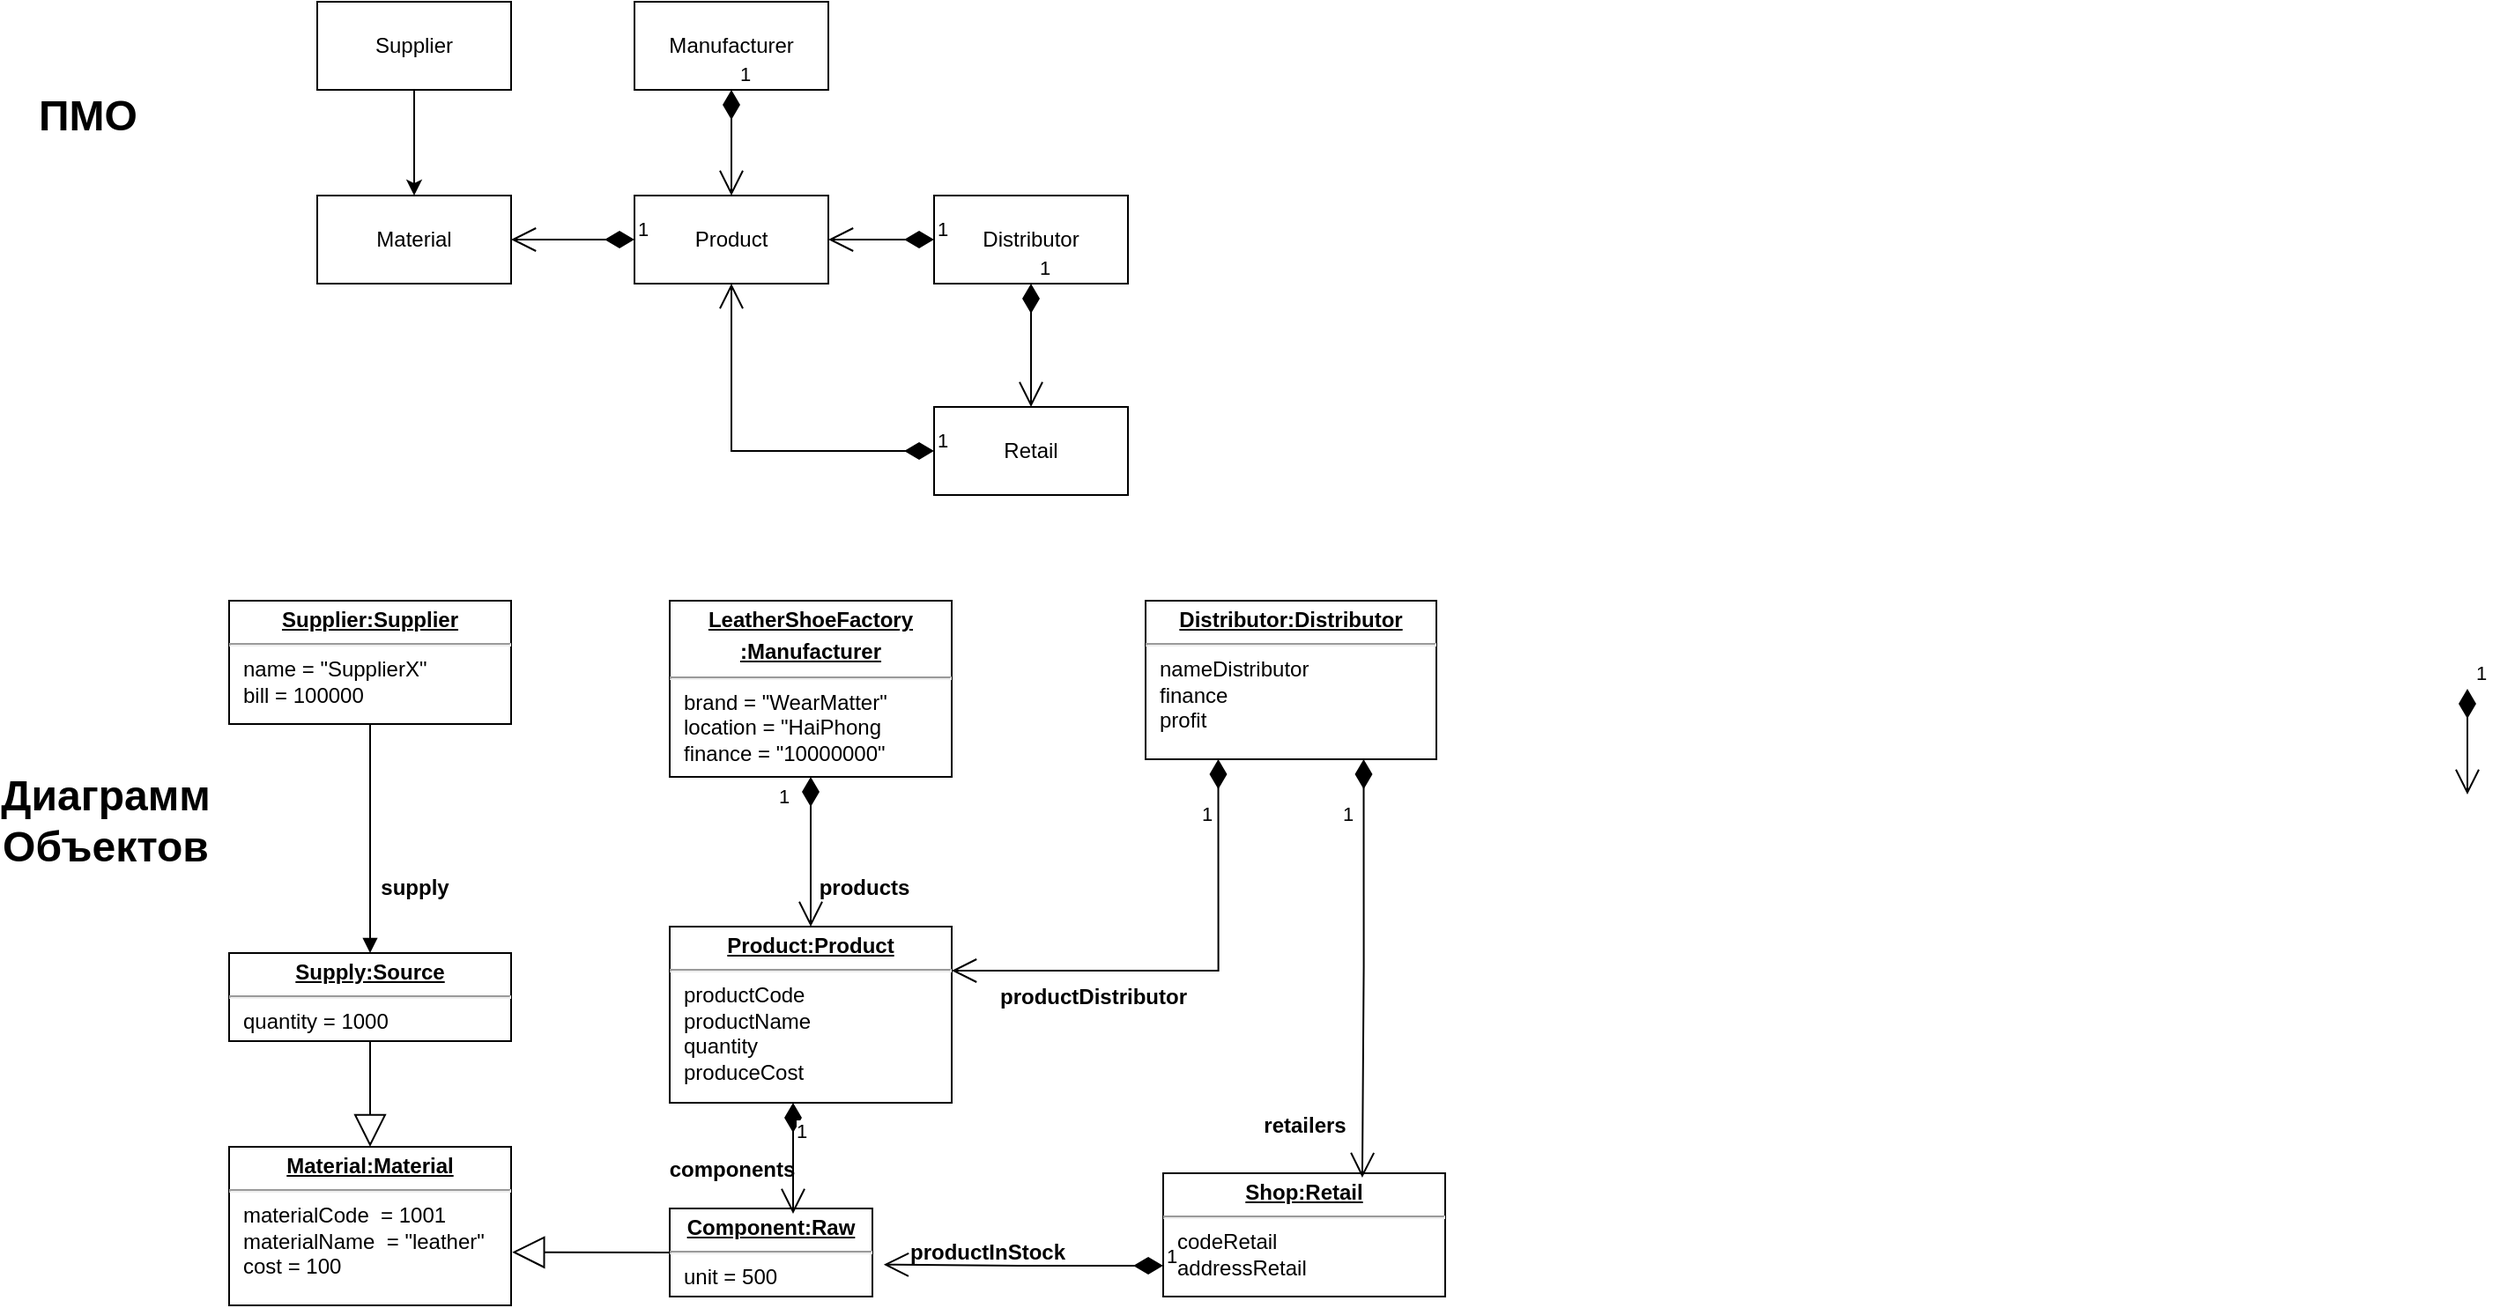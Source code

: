<mxfile version="22.0.0" type="device">
  <diagram name="Page-1" id="U_HJIQiXyyQITteJd8Ai">
    <mxGraphModel dx="1488" dy="640" grid="1" gridSize="10" guides="1" tooltips="1" connect="1" arrows="1" fold="1" page="1" pageScale="1" pageWidth="850" pageHeight="1100" math="0" shadow="0">
      <root>
        <mxCell id="0" />
        <mxCell id="1" parent="0" />
        <mxCell id="j0TCoYzlLEWcFr1gE0Wx-1" value="Маnufacturer" style="html=1;whiteSpace=wrap;" parent="1" vertex="1">
          <mxGeometry x="380" y="60" width="110" height="50" as="geometry" />
        </mxCell>
        <mxCell id="17qH06IllyJhuKljJ-RB-3" style="edgeStyle=orthogonalEdgeStyle;rounded=0;orthogonalLoop=1;jettySize=auto;html=1;exitX=0.5;exitY=1;exitDx=0;exitDy=0;entryX=0.5;entryY=0;entryDx=0;entryDy=0;" parent="1" source="j0TCoYzlLEWcFr1gE0Wx-2" target="j0TCoYzlLEWcFr1gE0Wx-4" edge="1">
          <mxGeometry relative="1" as="geometry" />
        </mxCell>
        <mxCell id="j0TCoYzlLEWcFr1gE0Wx-2" value="Supplier" style="html=1;whiteSpace=wrap;" parent="1" vertex="1">
          <mxGeometry x="200" y="60" width="110" height="50" as="geometry" />
        </mxCell>
        <mxCell id="j0TCoYzlLEWcFr1gE0Wx-3" value="Product" style="html=1;whiteSpace=wrap;" parent="1" vertex="1">
          <mxGeometry x="380" y="170" width="110" height="50" as="geometry" />
        </mxCell>
        <mxCell id="j0TCoYzlLEWcFr1gE0Wx-4" value="Material" style="html=1;whiteSpace=wrap;" parent="1" vertex="1">
          <mxGeometry x="200" y="170" width="110" height="50" as="geometry" />
        </mxCell>
        <mxCell id="j0TCoYzlLEWcFr1gE0Wx-5" value="Distributor" style="html=1;whiteSpace=wrap;" parent="1" vertex="1">
          <mxGeometry x="550" y="170" width="110" height="50" as="geometry" />
        </mxCell>
        <mxCell id="j0TCoYzlLEWcFr1gE0Wx-6" value="Retail" style="html=1;whiteSpace=wrap;" parent="1" vertex="1">
          <mxGeometry x="550" y="290" width="110" height="50" as="geometry" />
        </mxCell>
        <mxCell id="j0TCoYzlLEWcFr1gE0Wx-20" value="1" style="endArrow=open;html=1;endSize=12;startArrow=diamondThin;startSize=14;startFill=1;edgeStyle=orthogonalEdgeStyle;align=left;verticalAlign=bottom;rounded=0;exitX=0;exitY=0.5;exitDx=0;exitDy=0;entryX=1;entryY=0.5;entryDx=0;entryDy=0;" parent="1" source="j0TCoYzlLEWcFr1gE0Wx-3" target="j0TCoYzlLEWcFr1gE0Wx-4" edge="1">
          <mxGeometry x="-1" y="3" relative="1" as="geometry">
            <mxPoint x="300" y="180" as="sourcePoint" />
            <mxPoint x="460" y="180" as="targetPoint" />
          </mxGeometry>
        </mxCell>
        <mxCell id="j0TCoYzlLEWcFr1gE0Wx-21" value="&lt;p style=&quot;margin:0px;margin-top:4px;text-align:center;text-decoration:underline;&quot;&gt;&lt;b&gt;LeatherShoeFactory&lt;/b&gt;&lt;/p&gt;&lt;p style=&quot;margin:0px;margin-top:4px;text-align:center;text-decoration:underline;&quot;&gt;&lt;b&gt;:Manufacturer&lt;/b&gt;&lt;/p&gt;&lt;hr&gt;&lt;p style=&quot;margin:0px;margin-left:8px;&quot;&gt;brand = &quot;WearMatter&quot;&amp;nbsp;&lt;br&gt;location = &quot;HaiPhong&lt;span style=&quot;white-space: pre;&quot;&gt;&#x9;&lt;/span&gt;&lt;br&gt;finance = &quot;10000000&quot;&lt;/p&gt;" style="verticalAlign=top;align=left;overflow=fill;fontSize=12;fontFamily=Helvetica;html=1;whiteSpace=wrap;" parent="1" vertex="1">
          <mxGeometry x="400" y="400" width="160" height="100" as="geometry" />
        </mxCell>
        <mxCell id="j0TCoYzlLEWcFr1gE0Wx-22" value="&lt;p style=&quot;margin:0px;margin-top:4px;text-align:center;text-decoration:underline;&quot;&gt;&lt;b&gt;Supplier:Supplier&lt;/b&gt;&lt;/p&gt;&lt;hr&gt;&lt;p style=&quot;margin:0px;margin-left:8px;&quot;&gt;name = &quot;SupplierX&quot;&lt;br&gt;bill = 100000&lt;/p&gt;" style="verticalAlign=top;align=left;overflow=fill;fontSize=12;fontFamily=Helvetica;html=1;whiteSpace=wrap;" parent="1" vertex="1">
          <mxGeometry x="150" y="400" width="160" height="70" as="geometry" />
        </mxCell>
        <mxCell id="j0TCoYzlLEWcFr1gE0Wx-23" value="&lt;p style=&quot;margin:0px;margin-top:4px;text-align:center;text-decoration:underline;&quot;&gt;&lt;b&gt;Material:Material&lt;/b&gt;&lt;/p&gt;&lt;hr&gt;&lt;p style=&quot;margin:0px;margin-left:8px;&quot;&gt;materialCode&amp;nbsp; = 1001&lt;br&gt;materialName&amp;nbsp; = &quot;leather&quot;&lt;/p&gt;&lt;p style=&quot;margin:0px;margin-left:8px;&quot;&gt;cost = 100&lt;/p&gt;&lt;p style=&quot;margin:0px;margin-left:8px;&quot;&gt;&lt;br&gt;&lt;/p&gt;" style="verticalAlign=top;align=left;overflow=fill;fontSize=12;fontFamily=Helvetica;html=1;whiteSpace=wrap;" parent="1" vertex="1">
          <mxGeometry x="150" y="710" width="160" height="90" as="geometry" />
        </mxCell>
        <mxCell id="j0TCoYzlLEWcFr1gE0Wx-24" value="&lt;p style=&quot;margin:0px;margin-top:4px;text-align:center;text-decoration:underline;&quot;&gt;&lt;b&gt;Supply:Source&lt;/b&gt;&lt;/p&gt;&lt;hr&gt;&lt;p style=&quot;margin:0px;margin-left:8px;&quot;&gt;quantity = 1000&amp;nbsp;&amp;nbsp;&lt;br&gt;&lt;/p&gt;" style="verticalAlign=top;align=left;overflow=fill;fontSize=12;fontFamily=Helvetica;html=1;whiteSpace=wrap;" parent="1" vertex="1">
          <mxGeometry x="150" y="600" width="160" height="50" as="geometry" />
        </mxCell>
        <mxCell id="j0TCoYzlLEWcFr1gE0Wx-28" value="&lt;p style=&quot;margin:0px;margin-top:4px;text-align:center;text-decoration:underline;&quot;&gt;&lt;b&gt;Component:Raw&lt;/b&gt;&lt;/p&gt;&lt;hr&gt;&lt;p style=&quot;margin:0px;margin-left:8px;&quot;&gt;unit = 500&amp;nbsp;&lt;br&gt;&lt;/p&gt;" style="verticalAlign=top;align=left;overflow=fill;fontSize=12;fontFamily=Helvetica;html=1;whiteSpace=wrap;" parent="1" vertex="1">
          <mxGeometry x="400" y="745" width="115" height="50" as="geometry" />
        </mxCell>
        <mxCell id="j0TCoYzlLEWcFr1gE0Wx-29" value="&lt;p style=&quot;margin:0px;margin-top:4px;text-align:center;text-decoration:underline;&quot;&gt;&lt;b&gt;Product:Product&lt;/b&gt;&lt;/p&gt;&lt;hr&gt;&lt;p style=&quot;margin:0px;margin-left:8px;&quot;&gt;productCode&lt;/p&gt;&lt;p style=&quot;margin:0px;margin-left:8px;&quot;&gt;productName&lt;/p&gt;&lt;p style=&quot;margin:0px;margin-left:8px;&quot;&gt;quantity&lt;/p&gt;&lt;p style=&quot;margin:0px;margin-left:8px;&quot;&gt;produceCost&amp;nbsp;&lt;br&gt;&lt;/p&gt;" style="verticalAlign=top;align=left;overflow=fill;fontSize=12;fontFamily=Helvetica;html=1;whiteSpace=wrap;" parent="1" vertex="1">
          <mxGeometry x="400" y="585" width="160" height="100" as="geometry" />
        </mxCell>
        <mxCell id="j0TCoYzlLEWcFr1gE0Wx-30" value="&lt;p style=&quot;margin:0px;margin-top:4px;text-align:center;text-decoration:underline;&quot;&gt;&lt;b&gt;Distributor:Distributor&lt;/b&gt;&lt;/p&gt;&lt;hr&gt;&lt;p style=&quot;margin:0px;margin-left:8px;&quot;&gt;nameDistributor&lt;/p&gt;&lt;p style=&quot;margin:0px;margin-left:8px;&quot;&gt;finance&lt;br&gt;profit&amp;nbsp;&lt;/p&gt;" style="verticalAlign=top;align=left;overflow=fill;fontSize=12;fontFamily=Helvetica;html=1;whiteSpace=wrap;" parent="1" vertex="1">
          <mxGeometry x="670" y="400" width="165" height="90" as="geometry" />
        </mxCell>
        <mxCell id="j0TCoYzlLEWcFr1gE0Wx-31" value="&lt;p style=&quot;margin:0px;margin-top:4px;text-align:center;text-decoration:underline;&quot;&gt;&lt;b&gt;Shop:Retail&lt;/b&gt;&lt;/p&gt;&lt;hr&gt;&lt;p style=&quot;margin:0px;margin-left:8px;&quot;&gt;codeRetail&lt;br&gt;addressRetail&lt;span style=&quot;white-space: pre;&quot;&gt;&#x9;&lt;/span&gt;&amp;nbsp;&lt;br&gt;&lt;br&gt;&lt;/p&gt;" style="verticalAlign=top;align=left;overflow=fill;fontSize=12;fontFamily=Helvetica;html=1;whiteSpace=wrap;" parent="1" vertex="1">
          <mxGeometry x="680" y="725" width="160" height="70" as="geometry" />
        </mxCell>
        <mxCell id="j0TCoYzlLEWcFr1gE0Wx-34" value="1" style="endArrow=open;html=1;endSize=12;startArrow=diamondThin;startSize=14;startFill=1;edgeStyle=orthogonalEdgeStyle;align=left;verticalAlign=bottom;rounded=0;exitX=0.5;exitY=1;exitDx=0;exitDy=0;entryX=0.5;entryY=0;entryDx=0;entryDy=0;" parent="1" source="j0TCoYzlLEWcFr1gE0Wx-21" target="j0TCoYzlLEWcFr1gE0Wx-29" edge="1">
          <mxGeometry x="-0.529" y="-20" relative="1" as="geometry">
            <mxPoint x="260" y="590" as="sourcePoint" />
            <mxPoint x="420" y="590" as="targetPoint" />
            <mxPoint as="offset" />
          </mxGeometry>
        </mxCell>
        <mxCell id="j0TCoYzlLEWcFr1gE0Wx-35" value="" style="endArrow=block;endSize=16;endFill=0;html=1;rounded=0;exitX=0;exitY=0.5;exitDx=0;exitDy=0;entryX=1.004;entryY=0.665;entryDx=0;entryDy=0;entryPerimeter=0;" parent="1" source="j0TCoYzlLEWcFr1gE0Wx-28" target="j0TCoYzlLEWcFr1gE0Wx-23" edge="1">
          <mxGeometry width="160" relative="1" as="geometry">
            <mxPoint x="320" y="830" as="sourcePoint" />
            <mxPoint x="480" y="830" as="targetPoint" />
          </mxGeometry>
        </mxCell>
        <mxCell id="j0TCoYzlLEWcFr1gE0Wx-36" value="" style="endArrow=block;endSize=16;endFill=0;html=1;rounded=0;exitX=0.5;exitY=1;exitDx=0;exitDy=0;entryX=0.5;entryY=0;entryDx=0;entryDy=0;" parent="1" source="j0TCoYzlLEWcFr1gE0Wx-24" target="j0TCoYzlLEWcFr1gE0Wx-23" edge="1">
          <mxGeometry width="160" relative="1" as="geometry">
            <mxPoint x="410" y="780" as="sourcePoint" />
            <mxPoint x="321" y="780" as="targetPoint" />
          </mxGeometry>
        </mxCell>
        <mxCell id="j0TCoYzlLEWcFr1gE0Wx-37" value="products" style="text;align=center;fontStyle=1;verticalAlign=middle;spacingLeft=3;spacingRight=3;strokeColor=none;rotatable=0;points=[[0,0.5],[1,0.5]];portConstraint=eastwest;html=1;" parent="1" vertex="1">
          <mxGeometry x="470" y="550" width="80" height="26" as="geometry" />
        </mxCell>
        <mxCell id="j0TCoYzlLEWcFr1gE0Wx-39" value="1" style="endArrow=open;html=1;endSize=12;startArrow=diamondThin;startSize=14;startFill=1;edgeStyle=orthogonalEdgeStyle;align=left;verticalAlign=bottom;rounded=0;exitX=0.25;exitY=1;exitDx=0;exitDy=0;" parent="1" edge="1">
          <mxGeometry x="-0.206" relative="1" as="geometry">
            <mxPoint x="470" y="685" as="sourcePoint" />
            <mxPoint x="470" y="748" as="targetPoint" />
            <mxPoint as="offset" />
          </mxGeometry>
        </mxCell>
        <mxCell id="j0TCoYzlLEWcFr1gE0Wx-40" value="components" style="text;align=center;fontStyle=1;verticalAlign=middle;spacingLeft=3;spacingRight=3;strokeColor=none;rotatable=0;points=[[0,0.5],[1,0.5]];portConstraint=eastwest;html=1;" parent="1" vertex="1">
          <mxGeometry x="395" y="710" width="80" height="26" as="geometry" />
        </mxCell>
        <mxCell id="j0TCoYzlLEWcFr1gE0Wx-42" value="supply" style="text;align=center;fontStyle=1;verticalAlign=middle;spacingLeft=3;spacingRight=3;strokeColor=none;rotatable=0;points=[[0,0.5],[1,0.5]];portConstraint=eastwest;html=1;" parent="1" vertex="1">
          <mxGeometry x="215" y="550" width="80" height="26" as="geometry" />
        </mxCell>
        <mxCell id="j0TCoYzlLEWcFr1gE0Wx-44" value="productInStock" style="text;align=center;fontStyle=1;verticalAlign=middle;spacingLeft=3;spacingRight=3;strokeColor=none;rotatable=0;points=[[0,0.5],[1,0.5]];portConstraint=eastwest;html=1;" parent="1" vertex="1">
          <mxGeometry x="540" y="757" width="80" height="26" as="geometry" />
        </mxCell>
        <mxCell id="j0TCoYzlLEWcFr1gE0Wx-46" value="productDistributor" style="text;align=center;fontStyle=1;verticalAlign=middle;spacingLeft=3;spacingRight=3;strokeColor=none;rotatable=0;points=[[0,0.5],[1,0.5]];portConstraint=eastwest;html=1;" parent="1" vertex="1">
          <mxGeometry x="600" y="612" width="80" height="26" as="geometry" />
        </mxCell>
        <mxCell id="j0TCoYzlLEWcFr1gE0Wx-47" value="1" style="endArrow=open;html=1;endSize=12;startArrow=diamondThin;startSize=14;startFill=1;edgeStyle=orthogonalEdgeStyle;align=left;verticalAlign=bottom;rounded=0;exitX=0.25;exitY=1;exitDx=0;exitDy=0;entryX=1;entryY=0.25;entryDx=0;entryDy=0;" parent="1" source="j0TCoYzlLEWcFr1gE0Wx-30" target="j0TCoYzlLEWcFr1gE0Wx-29" edge="1">
          <mxGeometry x="-0.705" y="-11" relative="1" as="geometry">
            <mxPoint x="660" y="670" as="sourcePoint" />
            <mxPoint x="820" y="670" as="targetPoint" />
            <mxPoint as="offset" />
          </mxGeometry>
        </mxCell>
        <mxCell id="j0TCoYzlLEWcFr1gE0Wx-48" value="1" style="endArrow=open;html=1;endSize=12;startArrow=diamondThin;startSize=14;startFill=1;edgeStyle=orthogonalEdgeStyle;align=left;verticalAlign=bottom;rounded=0;exitX=0;exitY=0.75;exitDx=0;exitDy=0;entryX=1.056;entryY=0.637;entryDx=0;entryDy=0;entryPerimeter=0;" parent="1" source="j0TCoYzlLEWcFr1gE0Wx-31" target="j0TCoYzlLEWcFr1gE0Wx-28" edge="1">
          <mxGeometry x="-1" y="3" relative="1" as="geometry">
            <mxPoint x="590" y="590" as="sourcePoint" />
            <mxPoint x="750" y="590" as="targetPoint" />
          </mxGeometry>
        </mxCell>
        <mxCell id="j0TCoYzlLEWcFr1gE0Wx-49" value="1" style="endArrow=open;html=1;endSize=12;startArrow=diamondThin;startSize=14;startFill=1;edgeStyle=orthogonalEdgeStyle;align=left;verticalAlign=bottom;rounded=0;exitX=0;exitY=0.5;exitDx=0;exitDy=0;entryX=0.5;entryY=1;entryDx=0;entryDy=0;" parent="1" source="j0TCoYzlLEWcFr1gE0Wx-6" target="j0TCoYzlLEWcFr1gE0Wx-3" edge="1">
          <mxGeometry x="-1" y="3" relative="1" as="geometry">
            <mxPoint x="390" y="310" as="sourcePoint" />
            <mxPoint x="550" y="310" as="targetPoint" />
          </mxGeometry>
        </mxCell>
        <mxCell id="j0TCoYzlLEWcFr1gE0Wx-50" value="1" style="endArrow=open;html=1;endSize=12;startArrow=diamondThin;startSize=14;startFill=1;edgeStyle=orthogonalEdgeStyle;align=left;verticalAlign=bottom;rounded=0;exitX=0;exitY=0.5;exitDx=0;exitDy=0;entryX=1;entryY=0.5;entryDx=0;entryDy=0;" parent="1" source="j0TCoYzlLEWcFr1gE0Wx-5" target="j0TCoYzlLEWcFr1gE0Wx-3" edge="1">
          <mxGeometry x="-1" y="3" relative="1" as="geometry">
            <mxPoint x="590" y="180" as="sourcePoint" />
            <mxPoint x="750" y="180" as="targetPoint" />
          </mxGeometry>
        </mxCell>
        <mxCell id="j0TCoYzlLEWcFr1gE0Wx-51" value="1" style="endArrow=open;html=1;endSize=12;startArrow=diamondThin;startSize=14;startFill=1;edgeStyle=orthogonalEdgeStyle;align=left;verticalAlign=bottom;rounded=0;exitX=0.75;exitY=1;exitDx=0;exitDy=0;entryX=0.706;entryY=0.036;entryDx=0;entryDy=0;entryPerimeter=0;" parent="1" source="j0TCoYzlLEWcFr1gE0Wx-30" target="j0TCoYzlLEWcFr1gE0Wx-31" edge="1">
          <mxGeometry x="-0.664" y="-14" relative="1" as="geometry">
            <mxPoint x="700" y="660" as="sourcePoint" />
            <mxPoint x="860" y="660" as="targetPoint" />
            <mxPoint as="offset" />
          </mxGeometry>
        </mxCell>
        <mxCell id="j0TCoYzlLEWcFr1gE0Wx-52" value="retailers" style="text;align=center;fontStyle=1;verticalAlign=middle;spacingLeft=3;spacingRight=3;strokeColor=none;rotatable=0;points=[[0,0.5],[1,0.5]];portConstraint=eastwest;html=1;" parent="1" vertex="1">
          <mxGeometry x="726.25" y="685" width="67.5" height="26" as="geometry" />
        </mxCell>
        <mxCell id="17qH06IllyJhuKljJ-RB-2" value="" style="html=1;verticalAlign=bottom;endArrow=block;curved=0;rounded=0;exitX=0.5;exitY=1;exitDx=0;exitDy=0;entryX=0.5;entryY=0;entryDx=0;entryDy=0;" parent="1" source="j0TCoYzlLEWcFr1gE0Wx-22" target="j0TCoYzlLEWcFr1gE0Wx-24" edge="1">
          <mxGeometry width="80" relative="1" as="geometry">
            <mxPoint x="380" y="510" as="sourcePoint" />
            <mxPoint x="460" y="510" as="targetPoint" />
          </mxGeometry>
        </mxCell>
        <mxCell id="kBILqK4hK68NzXFMSvor-1" value="&lt;b&gt;&lt;font style=&quot;font-size: 24px;&quot;&gt;ПМО&lt;/font&gt;&lt;/b&gt;" style="text;html=1;strokeColor=none;fillColor=none;align=center;verticalAlign=middle;whiteSpace=wrap;rounded=0;" parent="1" vertex="1">
          <mxGeometry x="40" y="110" width="60" height="30" as="geometry" />
        </mxCell>
        <mxCell id="kBILqK4hK68NzXFMSvor-2" value="&lt;b&gt;&lt;font style=&quot;font-size: 24px;&quot;&gt;Диаграмм Объектов&lt;/font&gt;&lt;/b&gt;" style="text;html=1;strokeColor=none;fillColor=none;align=center;verticalAlign=middle;whiteSpace=wrap;rounded=0;" parent="1" vertex="1">
          <mxGeometry x="50" y="510" width="60" height="30" as="geometry" />
        </mxCell>
        <mxCell id="LuWdPOD-R3_tDiCQiKon-1" value="1" style="endArrow=open;html=1;endSize=12;startArrow=diamondThin;startSize=14;startFill=1;edgeStyle=orthogonalEdgeStyle;align=left;verticalAlign=bottom;rounded=0;exitX=0.5;exitY=1;exitDx=0;exitDy=0;entryX=0.5;entryY=0;entryDx=0;entryDy=0;" parent="1" source="j0TCoYzlLEWcFr1gE0Wx-1" target="j0TCoYzlLEWcFr1gE0Wx-3" edge="1">
          <mxGeometry x="-1" y="3" relative="1" as="geometry">
            <mxPoint x="410" y="130" as="sourcePoint" />
            <mxPoint x="570" y="130" as="targetPoint" />
          </mxGeometry>
        </mxCell>
        <mxCell id="LuWdPOD-R3_tDiCQiKon-2" value="1" style="endArrow=open;html=1;endSize=12;startArrow=diamondThin;startSize=14;startFill=1;edgeStyle=orthogonalEdgeStyle;align=left;verticalAlign=bottom;rounded=0;exitX=0.5;exitY=1;exitDx=0;exitDy=0;entryX=0.5;entryY=0;entryDx=0;entryDy=0;" parent="1" edge="1">
          <mxGeometry x="-1" y="3" relative="1" as="geometry">
            <mxPoint x="1420" y="450" as="sourcePoint" />
            <mxPoint x="1420" y="510" as="targetPoint" />
          </mxGeometry>
        </mxCell>
        <mxCell id="LuWdPOD-R3_tDiCQiKon-3" value="1" style="endArrow=open;html=1;endSize=12;startArrow=diamondThin;startSize=14;startFill=1;edgeStyle=orthogonalEdgeStyle;align=left;verticalAlign=bottom;rounded=0;exitX=0.5;exitY=1;exitDx=0;exitDy=0;entryX=0.5;entryY=0;entryDx=0;entryDy=0;" parent="1" source="j0TCoYzlLEWcFr1gE0Wx-5" target="j0TCoYzlLEWcFr1gE0Wx-6" edge="1">
          <mxGeometry x="-1" y="3" relative="1" as="geometry">
            <mxPoint x="455" y="130" as="sourcePoint" />
            <mxPoint x="455" y="190" as="targetPoint" />
            <Array as="points" />
          </mxGeometry>
        </mxCell>
      </root>
    </mxGraphModel>
  </diagram>
</mxfile>

